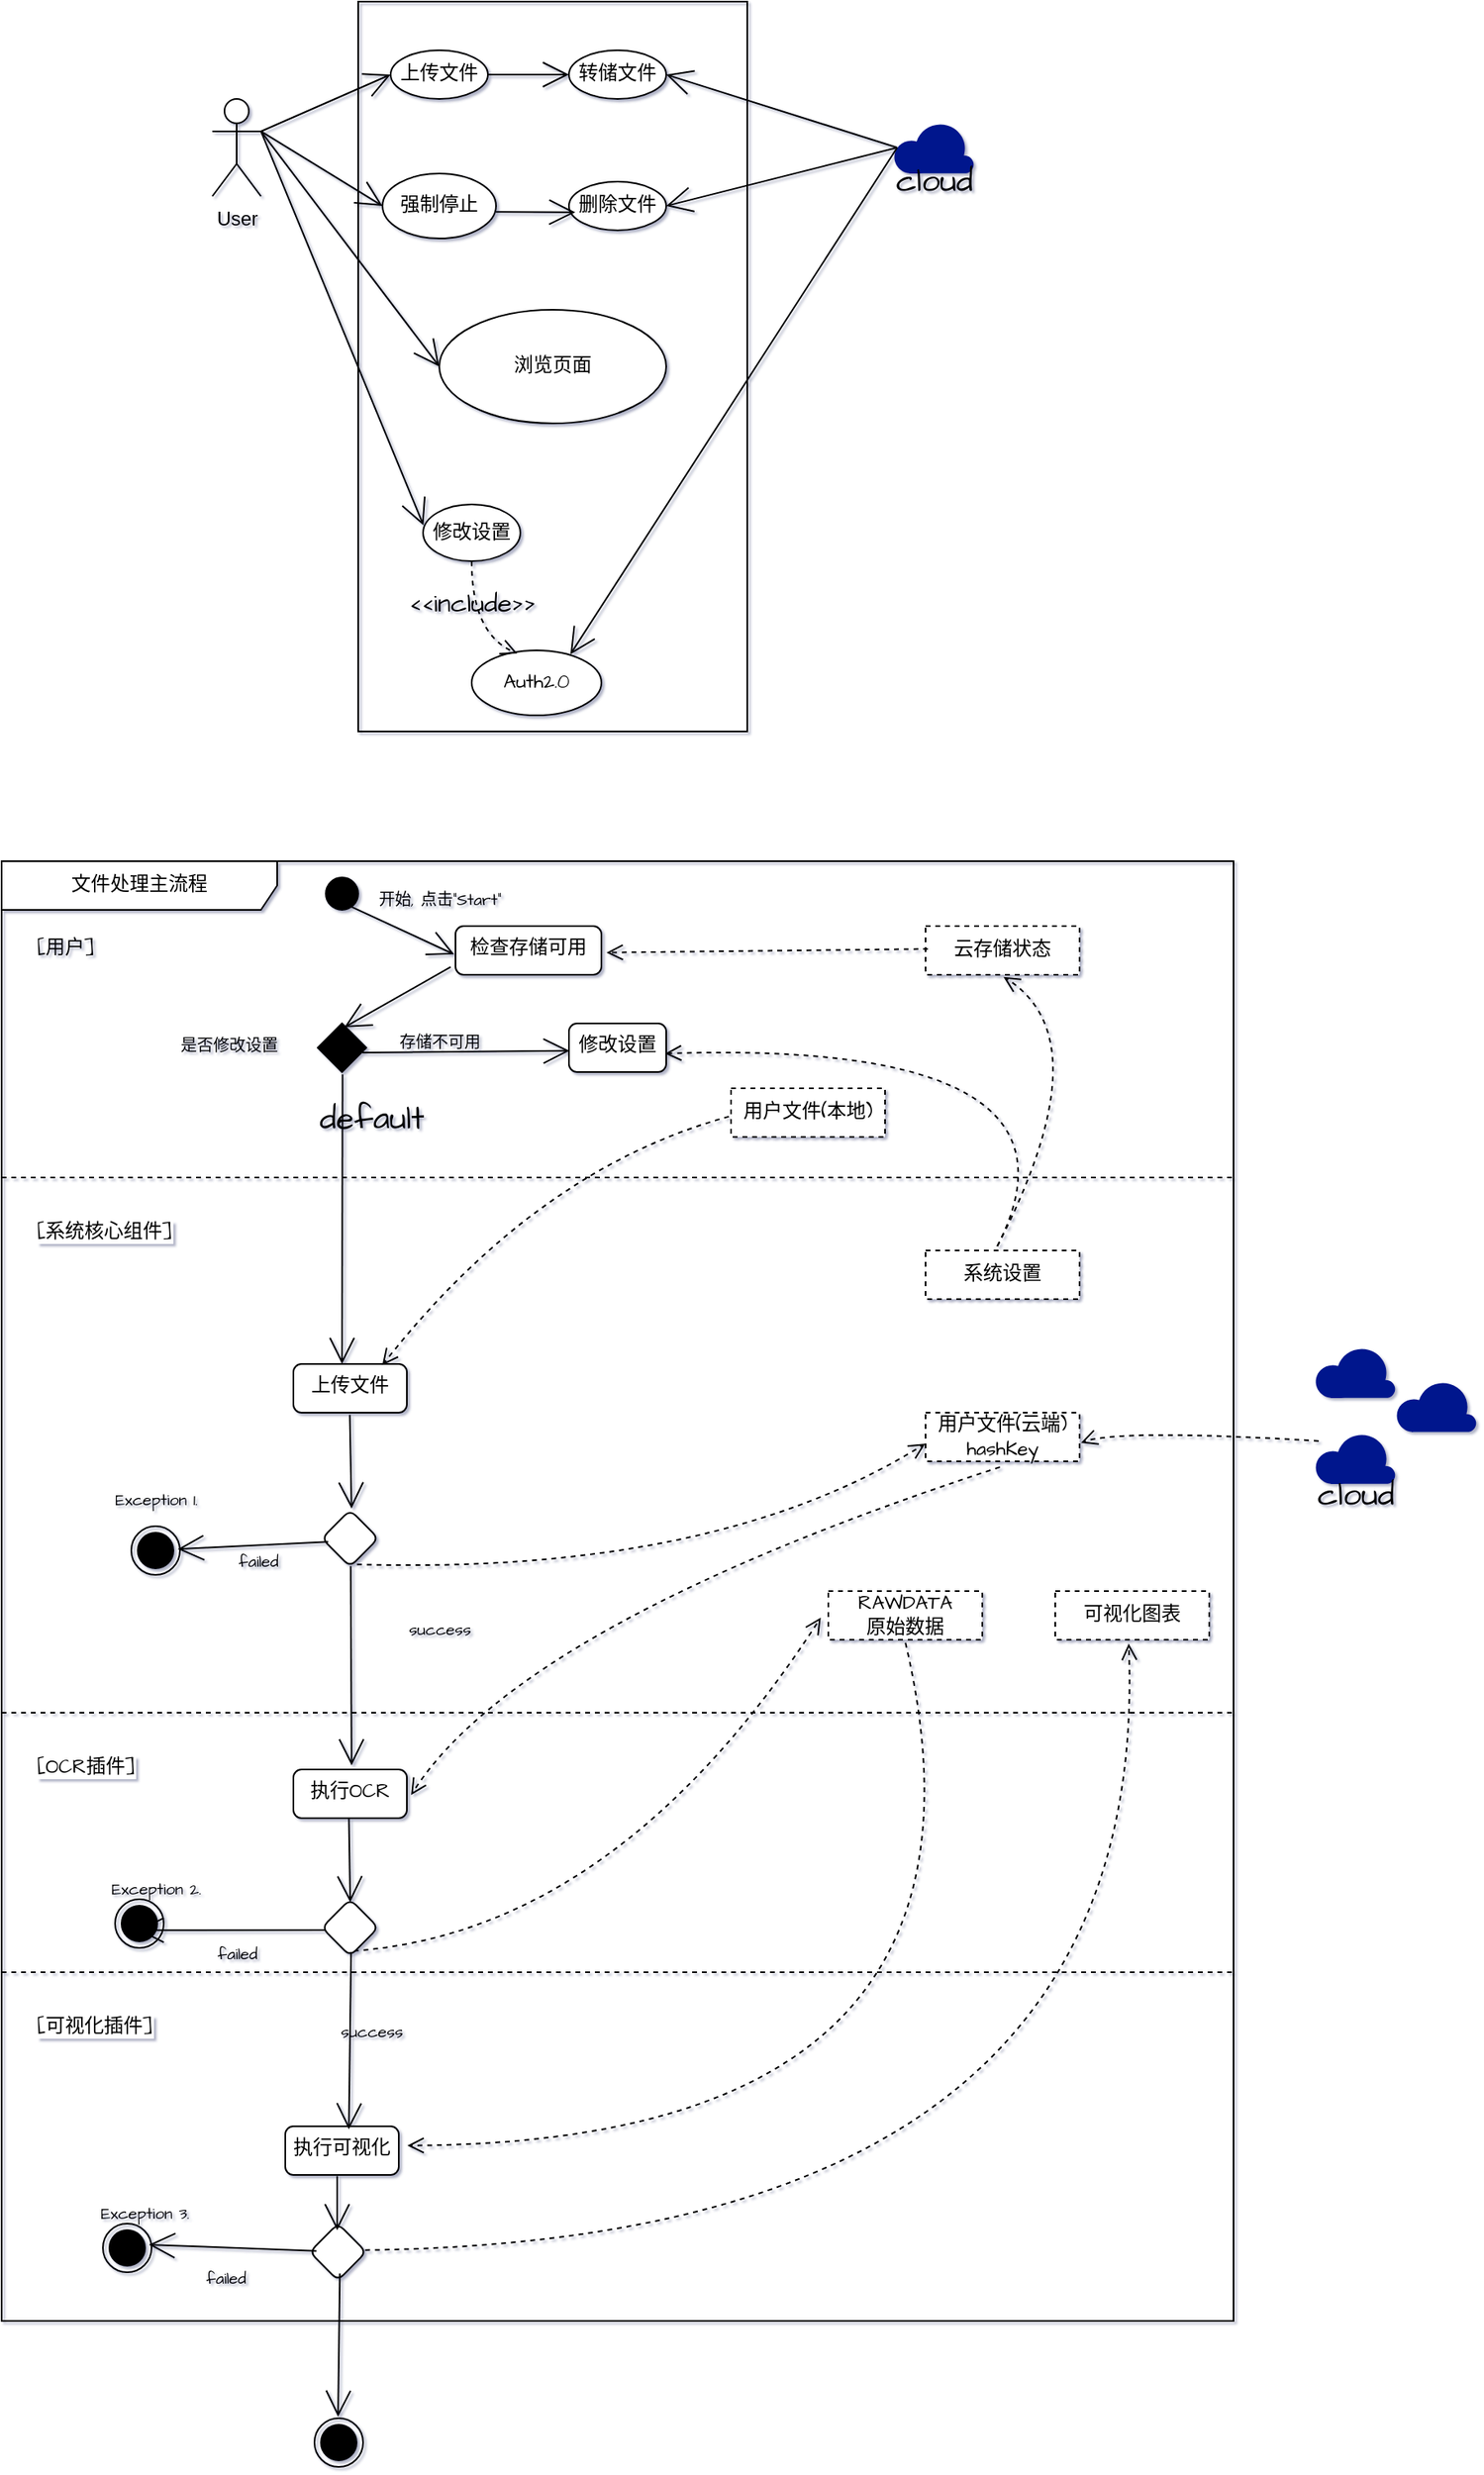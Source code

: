 <mxfile version="28.1.2">
  <diagram name="Page-1" id="FxQuw-bpCfVqhbUmqh2L">
    <mxGraphModel dx="1403" dy="802" grid="1" gridSize="10" guides="1" tooltips="1" connect="0" arrows="1" fold="1" page="1" pageScale="1" pageWidth="850" pageHeight="1100" math="0" shadow="1">
      <root>
        <mxCell id="0" />
        <mxCell id="1" parent="0" />
        <mxCell id="7s416cyvrFPRCZSfAkip-4" style="edgeStyle=none;curved=1;rounded=0;orthogonalLoop=1;jettySize=auto;html=1;exitX=1;exitY=0.333;exitDx=0;exitDy=0;exitPerimeter=0;entryX=0;entryY=0.5;entryDx=0;entryDy=0;fontFamily=Architects Daughter;fontSource=https%3A%2F%2Ffonts.googleapis.com%2Fcss%3Ffamily%3DArchitects%2BDaughter;fontSize=16;startSize=14;endArrow=open;endSize=14;sourcePerimeterSpacing=8;targetPerimeterSpacing=8;" parent="1" source="Fd2l8INmSEynRTSMK8Yl-1" target="7s416cyvrFPRCZSfAkip-3" edge="1">
          <mxGeometry relative="1" as="geometry" />
        </mxCell>
        <mxCell id="Fd2l8INmSEynRTSMK8Yl-1" value="User&lt;div&gt;&lt;br&gt;&lt;/div&gt;" style="shape=umlActor;verticalLabelPosition=bottom;verticalAlign=top;html=1;" parent="1" vertex="1">
          <mxGeometry x="190" y="100" width="30" height="60" as="geometry" />
        </mxCell>
        <mxCell id="7s416cyvrFPRCZSfAkip-1" value="" style="html=1;whiteSpace=wrap;fontFamily=Architects Daughter;fontSource=https%3A%2F%2Ffonts.googleapis.com%2Fcss%3Ffamily%3DArchitects%2BDaughter;fillColor=none;editable=1;movable=0;resizable=1;rotatable=1;deletable=1;locked=0;connectable=1;" parent="1" vertex="1">
          <mxGeometry x="280" y="40" width="240" height="450" as="geometry" />
        </mxCell>
        <mxCell id="7s416cyvrFPRCZSfAkip-16" style="edgeStyle=none;curved=1;rounded=0;orthogonalLoop=1;jettySize=auto;html=1;exitX=1;exitY=0.5;exitDx=0;exitDy=0;entryX=0;entryY=0.5;entryDx=0;entryDy=0;fontFamily=Architects Daughter;fontSource=https%3A%2F%2Ffonts.googleapis.com%2Fcss%3Ffamily%3DArchitects%2BDaughter;fontSize=16;startSize=14;endArrow=open;endSize=14;sourcePerimeterSpacing=8;targetPerimeterSpacing=8;" parent="1" source="7s416cyvrFPRCZSfAkip-3" target="7s416cyvrFPRCZSfAkip-14" edge="1">
          <mxGeometry relative="1" as="geometry" />
        </mxCell>
        <mxCell id="7s416cyvrFPRCZSfAkip-3" value="上传文件" style="ellipse;whiteSpace=wrap;html=1;fontFamily=Architects Daughter;fontSource=https%3A%2F%2Ffonts.googleapis.com%2Fcss%3Ffamily%3DArchitects%2BDaughter;" parent="1" vertex="1">
          <mxGeometry x="300" y="70" width="60" height="30" as="geometry" />
        </mxCell>
        <mxCell id="7s416cyvrFPRCZSfAkip-5" value="强制停止" style="ellipse;whiteSpace=wrap;html=1;fontFamily=Architects Daughter;fontSource=https%3A%2F%2Ffonts.googleapis.com%2Fcss%3Ffamily%3DArchitects%2BDaughter;" parent="1" vertex="1">
          <mxGeometry x="295" y="146" width="70" height="40" as="geometry" />
        </mxCell>
        <mxCell id="7s416cyvrFPRCZSfAkip-6" value="浏览页面" style="ellipse;whiteSpace=wrap;html=1;fontFamily=Architects Daughter;fontSource=https%3A%2F%2Ffonts.googleapis.com%2Fcss%3Ffamily%3DArchitects%2BDaughter;" parent="1" vertex="1">
          <mxGeometry x="330" y="230" width="140" height="70" as="geometry" />
        </mxCell>
        <mxCell id="7s416cyvrFPRCZSfAkip-7" style="edgeStyle=none;curved=1;rounded=0;orthogonalLoop=1;jettySize=auto;html=1;exitX=1;exitY=0.333;exitDx=0;exitDy=0;exitPerimeter=0;entryX=0;entryY=0.5;entryDx=0;entryDy=0;fontFamily=Architects Daughter;fontSource=https%3A%2F%2Ffonts.googleapis.com%2Fcss%3Ffamily%3DArchitects%2BDaughter;fontSize=16;startSize=14;endArrow=open;endSize=14;sourcePerimeterSpacing=8;targetPerimeterSpacing=8;" parent="1" source="Fd2l8INmSEynRTSMK8Yl-1" target="7s416cyvrFPRCZSfAkip-5" edge="1">
          <mxGeometry relative="1" as="geometry" />
        </mxCell>
        <mxCell id="7s416cyvrFPRCZSfAkip-8" style="edgeStyle=none;curved=1;rounded=0;orthogonalLoop=1;jettySize=auto;html=1;exitX=1;exitY=0.333;exitDx=0;exitDy=0;exitPerimeter=0;entryX=0;entryY=0.5;entryDx=0;entryDy=0;fontFamily=Architects Daughter;fontSource=https%3A%2F%2Ffonts.googleapis.com%2Fcss%3Ffamily%3DArchitects%2BDaughter;fontSize=16;startSize=14;endArrow=open;endSize=14;sourcePerimeterSpacing=8;targetPerimeterSpacing=8;" parent="1" source="Fd2l8INmSEynRTSMK8Yl-1" target="7s416cyvrFPRCZSfAkip-6" edge="1">
          <mxGeometry relative="1" as="geometry" />
        </mxCell>
        <mxCell id="7s416cyvrFPRCZSfAkip-9" value="修改设置" style="ellipse;whiteSpace=wrap;html=1;fontFamily=Architects Daughter;fontSource=https%3A%2F%2Ffonts.googleapis.com%2Fcss%3Ffamily%3DArchitects%2BDaughter;" parent="1" vertex="1">
          <mxGeometry x="320" y="350" width="60" height="35" as="geometry" />
        </mxCell>
        <mxCell id="7s416cyvrFPRCZSfAkip-10" style="edgeStyle=none;curved=1;rounded=0;orthogonalLoop=1;jettySize=auto;html=1;exitX=1;exitY=0.333;exitDx=0;exitDy=0;exitPerimeter=0;entryX=0.004;entryY=0.369;entryDx=0;entryDy=0;fontFamily=Architects Daughter;fontSource=https%3A%2F%2Ffonts.googleapis.com%2Fcss%3Ffamily%3DArchitects%2BDaughter;fontSize=16;startSize=14;endArrow=open;endSize=14;sourcePerimeterSpacing=8;targetPerimeterSpacing=8;entryPerimeter=0;" parent="1" source="Fd2l8INmSEynRTSMK8Yl-1" target="7s416cyvrFPRCZSfAkip-9" edge="1">
          <mxGeometry relative="1" as="geometry" />
        </mxCell>
        <mxCell id="7s416cyvrFPRCZSfAkip-18" style="edgeStyle=none;curved=1;rounded=0;orthogonalLoop=1;jettySize=auto;html=1;exitX=0.05;exitY=0.5;exitDx=0;exitDy=0;exitPerimeter=0;entryX=1;entryY=0.5;entryDx=0;entryDy=0;fontFamily=Architects Daughter;fontSource=https%3A%2F%2Ffonts.googleapis.com%2Fcss%3Ffamily%3DArchitects%2BDaughter;fontSize=16;startSize=14;endArrow=open;endSize=14;sourcePerimeterSpacing=8;targetPerimeterSpacing=8;" parent="1" source="7s416cyvrFPRCZSfAkip-11" target="7s416cyvrFPRCZSfAkip-14" edge="1">
          <mxGeometry relative="1" as="geometry" />
        </mxCell>
        <mxCell id="-vpsC0s7fX19JBAEHNSw-2" style="edgeStyle=none;curved=1;rounded=0;orthogonalLoop=1;jettySize=auto;html=1;exitX=0.05;exitY=0.5;exitDx=0;exitDy=0;exitPerimeter=0;entryX=1;entryY=0.5;entryDx=0;entryDy=0;fontFamily=Architects Daughter;fontSource=https%3A%2F%2Ffonts.googleapis.com%2Fcss%3Ffamily%3DArchitects%2BDaughter;fontSize=16;startSize=14;endArrow=open;endSize=14;sourcePerimeterSpacing=8;targetPerimeterSpacing=8;" edge="1" parent="1" source="7s416cyvrFPRCZSfAkip-11" target="7s416cyvrFPRCZSfAkip-20">
          <mxGeometry relative="1" as="geometry" />
        </mxCell>
        <mxCell id="7s416cyvrFPRCZSfAkip-11" value="" style="sketch=0;aspect=fixed;pointerEvents=1;shadow=0;dashed=0;html=1;strokeColor=none;labelPosition=center;verticalLabelPosition=bottom;verticalAlign=top;align=center;fillColor=#00188D;shape=mxgraph.azure.cloud;fontFamily=Architects Daughter;fontSource=https%3A%2F%2Ffonts.googleapis.com%2Fcss%3Ffamily%3DArchitects%2BDaughter;" parent="1" vertex="1">
          <mxGeometry x="610" y="114" width="50" height="32" as="geometry" />
        </mxCell>
        <mxCell id="7s416cyvrFPRCZSfAkip-14" value="转储文件" style="ellipse;whiteSpace=wrap;html=1;fontFamily=Architects Daughter;fontSource=https%3A%2F%2Ffonts.googleapis.com%2Fcss%3Ffamily%3DArchitects%2BDaughter;" parent="1" vertex="1">
          <mxGeometry x="410" y="70" width="60" height="30" as="geometry" />
        </mxCell>
        <mxCell id="7s416cyvrFPRCZSfAkip-19" value="cloud" style="text;html=1;align=center;verticalAlign=middle;resizable=0;points=[];autosize=1;strokeColor=none;fillColor=none;fontSize=20;fontFamily=Architects Daughter;fontSource=https%3A%2F%2Ffonts.googleapis.com%2Fcss%3Ffamily%3DArchitects%2BDaughter;" parent="1" vertex="1">
          <mxGeometry x="600" y="130" width="70" height="40" as="geometry" />
        </mxCell>
        <mxCell id="7s416cyvrFPRCZSfAkip-20" value="&lt;span style=&quot;font-weight: normal;&quot;&gt;删除文件&lt;/span&gt;" style="ellipse;whiteSpace=wrap;html=1;fontFamily=Architects Daughter;fontSource=https%3A%2F%2Ffonts.googleapis.com%2Fcss%3Ffamily%3DArchitects%2BDaughter;fontStyle=1;align=center;" parent="1" vertex="1">
          <mxGeometry x="410" y="151" width="60" height="30" as="geometry" />
        </mxCell>
        <mxCell id="-vpsC0s7fX19JBAEHNSw-3" value="" style="edgeStyle=none;orthogonalLoop=1;jettySize=auto;html=1;rounded=0;fontFamily=Architects Daughter;fontSource=https%3A%2F%2Ffonts.googleapis.com%2Fcss%3Ffamily%3DArchitects%2BDaughter;fontSize=16;startSize=14;endArrow=open;endSize=14;sourcePerimeterSpacing=8;targetPerimeterSpacing=8;curved=1;exitX=1;exitY=0.59;exitDx=0;exitDy=0;exitPerimeter=0;entryX=0.065;entryY=0.631;entryDx=0;entryDy=0;entryPerimeter=0;" edge="1" parent="1" source="7s416cyvrFPRCZSfAkip-5" target="7s416cyvrFPRCZSfAkip-20">
          <mxGeometry width="140" relative="1" as="geometry">
            <mxPoint x="380" y="200" as="sourcePoint" />
            <mxPoint x="520" y="200" as="targetPoint" />
            <Array as="points" />
          </mxGeometry>
        </mxCell>
        <mxCell id="-vpsC0s7fX19JBAEHNSw-4" value="文件处理主流程" style="shape=umlFrame;whiteSpace=wrap;html=1;pointerEvents=0;recursiveResize=0;container=1;collapsible=0;width=170;fontFamily=Architects Daughter;fontSource=https%3A%2F%2Ffonts.googleapis.com%2Fcss%3Ffamily%3DArchitects%2BDaughter;connectable=1;editable=1;movable=1;resizable=1;rotatable=1;deletable=1;locked=0;" vertex="1" parent="1">
          <mxGeometry x="60" y="570" width="760" height="900" as="geometry" />
        </mxCell>
        <mxCell id="-vpsC0s7fX19JBAEHNSw-5" value="[用户]" style="text;html=1;fontFamily=Architects Daughter;fontSource=https%3A%2F%2Ffonts.googleapis.com%2Fcss%3Ffamily%3DArchitects%2BDaughter;" vertex="1" parent="-vpsC0s7fX19JBAEHNSw-4">
          <mxGeometry width="100" height="20" relative="1" as="geometry">
            <mxPoint x="20" y="40" as="offset" />
          </mxGeometry>
        </mxCell>
        <mxCell id="-vpsC0s7fX19JBAEHNSw-6" value="[系统核心组件]" style="line;strokeWidth=1;dashed=1;labelPosition=center;verticalLabelPosition=bottom;align=left;verticalAlign=top;spacingLeft=20;spacingTop=15;html=1;whiteSpace=wrap;fontFamily=Architects Daughter;fontSource=https%3A%2F%2Ffonts.googleapis.com%2Fcss%3Ffamily%3DArchitects%2BDaughter;" vertex="1" parent="-vpsC0s7fX19JBAEHNSw-4">
          <mxGeometry y="190" width="760" height="10" as="geometry" />
        </mxCell>
        <mxCell id="-vpsC0s7fX19JBAEHNSw-7" value="[OCR插件]" style="line;strokeWidth=1;dashed=1;labelPosition=center;verticalLabelPosition=bottom;align=left;verticalAlign=top;spacingLeft=20;spacingTop=15;html=1;whiteSpace=wrap;fontFamily=Architects Daughter;fontSource=https%3A%2F%2Ffonts.googleapis.com%2Fcss%3Ffamily%3DArchitects%2BDaughter;" vertex="1" parent="-vpsC0s7fX19JBAEHNSw-4">
          <mxGeometry y="520" width="760" height="10" as="geometry" />
        </mxCell>
        <mxCell id="-vpsC0s7fX19JBAEHNSw-8" value="[可视化插件]" style="line;strokeWidth=1;dashed=1;labelPosition=center;verticalLabelPosition=bottom;align=left;verticalAlign=top;spacingLeft=20;spacingTop=15;html=1;whiteSpace=wrap;fontFamily=Architects Daughter;fontSource=https%3A%2F%2Ffonts.googleapis.com%2Fcss%3Ffamily%3DArchitects%2BDaughter;" vertex="1" parent="-vpsC0s7fX19JBAEHNSw-4">
          <mxGeometry y="680" width="760" height="10" as="geometry" />
        </mxCell>
        <mxCell id="-vpsC0s7fX19JBAEHNSw-12" value="" style="ellipse;fillColor=strokeColor;html=1;fontFamily=Architects Daughter;fontSource=https%3A%2F%2Ffonts.googleapis.com%2Fcss%3Ffamily%3DArchitects%2BDaughter;" vertex="1" parent="-vpsC0s7fX19JBAEHNSw-4">
          <mxGeometry x="200" y="10" width="20" height="20" as="geometry" />
        </mxCell>
        <mxCell id="-vpsC0s7fX19JBAEHNSw-13" value="&lt;font style=&quot;font-size: 10px;&quot;&gt;开始, 点击“Start”&lt;/font&gt;" style="text;html=1;align=center;verticalAlign=middle;resizable=0;points=[];autosize=1;strokeColor=none;fillColor=none;fontSize=20;fontFamily=Architects Daughter;fontSource=https%3A%2F%2Ffonts.googleapis.com%2Fcss%3Ffamily%3DArchitects%2BDaughter;" vertex="1" parent="-vpsC0s7fX19JBAEHNSw-4">
          <mxGeometry x="220" width="100" height="40" as="geometry" />
        </mxCell>
        <mxCell id="-vpsC0s7fX19JBAEHNSw-19" value="系统设置" style="fontStyle=0;dashed=1;html=1;whiteSpace=wrap;fontFamily=Architects Daughter;fontSource=https%3A%2F%2Ffonts.googleapis.com%2Fcss%3Ffamily%3DArchitects%2BDaughter;" vertex="1" parent="-vpsC0s7fX19JBAEHNSw-4">
          <mxGeometry x="570" y="240" width="95" height="30" as="geometry" />
        </mxCell>
        <mxCell id="-vpsC0s7fX19JBAEHNSw-21" value="用户文件(本地)" style="fontStyle=0;dashed=1;html=1;whiteSpace=wrap;fontFamily=Architects Daughter;fontSource=https%3A%2F%2Ffonts.googleapis.com%2Fcss%3Ffamily%3DArchitects%2BDaughter;" vertex="1" parent="-vpsC0s7fX19JBAEHNSw-4">
          <mxGeometry x="450" y="140" width="95" height="30" as="geometry" />
        </mxCell>
        <mxCell id="-vpsC0s7fX19JBAEHNSw-23" value="上传文件" style="html=1;align=center;verticalAlign=top;rounded=1;absoluteArcSize=1;arcSize=10;dashed=0;whiteSpace=wrap;fontFamily=Architects Daughter;fontSource=https%3A%2F%2Ffonts.googleapis.com%2Fcss%3Ffamily%3DArchitects%2BDaughter;" vertex="1" parent="-vpsC0s7fX19JBAEHNSw-4">
          <mxGeometry x="180" y="310" width="70" height="30" as="geometry" />
        </mxCell>
        <mxCell id="-vpsC0s7fX19JBAEHNSw-25" value="修改设置" style="html=1;align=center;verticalAlign=top;rounded=1;absoluteArcSize=1;arcSize=10;dashed=0;whiteSpace=wrap;fontFamily=Architects Daughter;fontSource=https%3A%2F%2Ffonts.googleapis.com%2Fcss%3Ffamily%3DArchitects%2BDaughter;" vertex="1" parent="-vpsC0s7fX19JBAEHNSw-4">
          <mxGeometry x="350" y="100" width="60" height="30" as="geometry" />
        </mxCell>
        <mxCell id="-vpsC0s7fX19JBAEHNSw-26" value="" style="rhombus;whiteSpace=wrap;html=1;fontFamily=Architects Daughter;fillColor=strokeColor;fontSource=https%3A%2F%2Ffonts.googleapis.com%2Fcss%3Ffamily%3DArchitects%2BDaughter;" vertex="1" parent="-vpsC0s7fX19JBAEHNSw-4">
          <mxGeometry x="195" y="100" width="30" height="30" as="geometry" />
        </mxCell>
        <mxCell id="-vpsC0s7fX19JBAEHNSw-31" value="" style="edgeStyle=none;orthogonalLoop=1;jettySize=auto;html=1;rounded=0;fontFamily=Architects Daughter;fontSource=https%3A%2F%2Ffonts.googleapis.com%2Fcss%3Ffamily%3DArchitects%2BDaughter;fontSize=16;startSize=14;endArrow=open;endSize=14;sourcePerimeterSpacing=8;targetPerimeterSpacing=8;curved=1;exitX=0.919;exitY=0.6;exitDx=0;exitDy=0;exitPerimeter=0;entryX=0.006;entryY=0.563;entryDx=0;entryDy=0;entryPerimeter=0;" edge="1" parent="-vpsC0s7fX19JBAEHNSw-4" source="-vpsC0s7fX19JBAEHNSw-26" target="-vpsC0s7fX19JBAEHNSw-25">
          <mxGeometry width="140" relative="1" as="geometry">
            <mxPoint x="20" y="80" as="sourcePoint" />
            <mxPoint x="160" y="80" as="targetPoint" />
            <Array as="points" />
          </mxGeometry>
        </mxCell>
        <mxCell id="-vpsC0s7fX19JBAEHNSw-33" value="" style="endArrow=open;startArrow=none;endFill=0;startFill=0;endSize=8;html=1;verticalAlign=bottom;dashed=1;labelBackgroundColor=none;rounded=0;fontFamily=Architects Daughter;fontSource=https%3A%2F%2Ffonts.googleapis.com%2Fcss%3Ffamily%3DArchitects%2BDaughter;fontSize=16;sourcePerimeterSpacing=8;targetPerimeterSpacing=8;curved=1;exitX=0.465;exitY=-0.085;exitDx=0;exitDy=0;entryX=0.987;entryY=0.619;entryDx=0;entryDy=0;entryPerimeter=0;exitPerimeter=0;" edge="1" parent="-vpsC0s7fX19JBAEHNSw-4" source="-vpsC0s7fX19JBAEHNSw-19" target="-vpsC0s7fX19JBAEHNSw-25">
          <mxGeometry width="160" relative="1" as="geometry">
            <mxPoint x="490" y="130" as="sourcePoint" />
            <mxPoint x="650" y="130" as="targetPoint" />
            <Array as="points">
              <mxPoint x="680" y="110" />
            </Array>
          </mxGeometry>
        </mxCell>
        <mxCell id="-vpsC0s7fX19JBAEHNSw-34" value="&lt;font style=&quot;font-size: 10px;&quot;&gt;存储不可用&lt;/font&gt;" style="text;html=1;align=center;verticalAlign=middle;resizable=0;points=[];autosize=1;strokeColor=none;fillColor=none;fontSize=20;fontFamily=Architects Daughter;fontSource=https%3A%2F%2Ffonts.googleapis.com%2Fcss%3Ffamily%3DArchitects%2BDaughter;" vertex="1" parent="-vpsC0s7fX19JBAEHNSw-4">
          <mxGeometry x="235" y="88" width="70" height="40" as="geometry" />
        </mxCell>
        <mxCell id="-vpsC0s7fX19JBAEHNSw-36" value="" style="edgeStyle=none;orthogonalLoop=1;jettySize=auto;html=1;rounded=0;fontFamily=Architects Daughter;fontSource=https%3A%2F%2Ffonts.googleapis.com%2Fcss%3Ffamily%3DArchitects%2BDaughter;fontSize=16;startSize=14;endArrow=open;endSize=14;sourcePerimeterSpacing=8;targetPerimeterSpacing=8;curved=1;exitX=0.511;exitY=1.044;exitDx=0;exitDy=0;exitPerimeter=0;" edge="1" parent="-vpsC0s7fX19JBAEHNSw-4" source="-vpsC0s7fX19JBAEHNSw-26">
          <mxGeometry width="140" relative="1" as="geometry">
            <mxPoint x="20" y="80" as="sourcePoint" />
            <mxPoint x="210" y="310" as="targetPoint" />
            <Array as="points" />
          </mxGeometry>
        </mxCell>
        <mxCell id="-vpsC0s7fX19JBAEHNSw-39" value="&lt;font style=&quot;font-size: 10px;&quot;&gt;是否修改设置&lt;/font&gt;" style="text;html=1;align=center;verticalAlign=middle;resizable=0;points=[];autosize=1;strokeColor=none;fillColor=none;fontSize=20;fontFamily=Architects Daughter;fontSource=https%3A%2F%2Ffonts.googleapis.com%2Fcss%3Ffamily%3DArchitects%2BDaughter;" vertex="1" parent="-vpsC0s7fX19JBAEHNSw-4">
          <mxGeometry x="100" y="90" width="80" height="40" as="geometry" />
        </mxCell>
        <mxCell id="-vpsC0s7fX19JBAEHNSw-42" value="" style="endArrow=open;startArrow=none;endFill=0;startFill=0;endSize=8;html=1;verticalAlign=bottom;dashed=1;labelBackgroundColor=none;rounded=0;fontFamily=Architects Daughter;fontSource=https%3A%2F%2Ffonts.googleapis.com%2Fcss%3Ffamily%3DArchitects%2BDaughter;fontSize=16;sourcePerimeterSpacing=8;targetPerimeterSpacing=8;curved=1;exitX=-0.014;exitY=0.581;exitDx=0;exitDy=0;entryX=0.783;entryY=0.026;entryDx=0;entryDy=0;entryPerimeter=0;exitPerimeter=0;" edge="1" parent="-vpsC0s7fX19JBAEHNSw-4" source="-vpsC0s7fX19JBAEHNSw-21" target="-vpsC0s7fX19JBAEHNSw-23">
          <mxGeometry width="160" relative="1" as="geometry">
            <mxPoint x="490" y="130" as="sourcePoint" />
            <mxPoint x="650" y="130" as="targetPoint" />
            <Array as="points">
              <mxPoint x="330" y="190" />
            </Array>
          </mxGeometry>
        </mxCell>
        <mxCell id="-vpsC0s7fX19JBAEHNSw-47" value="检查存储可用" style="html=1;align=center;verticalAlign=top;rounded=1;absoluteArcSize=1;arcSize=10;dashed=0;whiteSpace=wrap;fontFamily=Architects Daughter;fontSource=https%3A%2F%2Ffonts.googleapis.com%2Fcss%3Ffamily%3DArchitects%2BDaughter;" vertex="1" parent="-vpsC0s7fX19JBAEHNSw-4">
          <mxGeometry x="280" y="40" width="90" height="30" as="geometry" />
        </mxCell>
        <mxCell id="-vpsC0s7fX19JBAEHNSw-51" value="" style="edgeStyle=none;orthogonalLoop=1;jettySize=auto;html=1;rounded=0;fontFamily=Architects Daughter;fontSource=https%3A%2F%2Ffonts.googleapis.com%2Fcss%3Ffamily%3DArchitects%2BDaughter;fontSize=16;startSize=14;endArrow=open;endSize=14;sourcePerimeterSpacing=8;targetPerimeterSpacing=8;curved=1;exitX=0.544;exitY=0.789;exitDx=0;exitDy=0;exitPerimeter=0;entryX=-0.009;entryY=0.581;entryDx=0;entryDy=0;entryPerimeter=0;" edge="1" parent="-vpsC0s7fX19JBAEHNSw-4" source="-vpsC0s7fX19JBAEHNSw-12" target="-vpsC0s7fX19JBAEHNSw-47">
          <mxGeometry width="140" relative="1" as="geometry">
            <mxPoint x="20" y="80" as="sourcePoint" />
            <mxPoint x="160" y="80" as="targetPoint" />
            <Array as="points" />
          </mxGeometry>
        </mxCell>
        <mxCell id="-vpsC0s7fX19JBAEHNSw-52" value="" style="edgeStyle=none;orthogonalLoop=1;jettySize=auto;html=1;rounded=0;fontFamily=Architects Daughter;fontSource=https%3A%2F%2Ffonts.googleapis.com%2Fcss%3Ffamily%3DArchitects%2BDaughter;fontSize=16;startSize=14;endArrow=open;endSize=14;sourcePerimeterSpacing=8;targetPerimeterSpacing=8;curved=1;exitX=-0.033;exitY=0.841;exitDx=0;exitDy=0;exitPerimeter=0;entryX=0.548;entryY=0.081;entryDx=0;entryDy=0;entryPerimeter=0;" edge="1" parent="-vpsC0s7fX19JBAEHNSw-4" source="-vpsC0s7fX19JBAEHNSw-47" target="-vpsC0s7fX19JBAEHNSw-26">
          <mxGeometry width="140" relative="1" as="geometry">
            <mxPoint x="20" y="80" as="sourcePoint" />
            <mxPoint x="160" y="80" as="targetPoint" />
            <Array as="points" />
          </mxGeometry>
        </mxCell>
        <mxCell id="-vpsC0s7fX19JBAEHNSw-53" value="云存储状态" style="fontStyle=0;dashed=1;html=1;whiteSpace=wrap;fontFamily=Architects Daughter;fontSource=https%3A%2F%2Ffonts.googleapis.com%2Fcss%3Ffamily%3DArchitects%2BDaughter;" vertex="1" parent="-vpsC0s7fX19JBAEHNSw-4">
          <mxGeometry x="570" y="40" width="95" height="30" as="geometry" />
        </mxCell>
        <mxCell id="-vpsC0s7fX19JBAEHNSw-54" value="" style="endArrow=open;startArrow=none;endFill=0;startFill=0;endSize=8;html=1;verticalAlign=bottom;dashed=1;labelBackgroundColor=none;rounded=0;fontFamily=Architects Daughter;fontSource=https%3A%2F%2Ffonts.googleapis.com%2Fcss%3Ffamily%3DArchitects%2BDaughter;fontSize=16;sourcePerimeterSpacing=8;targetPerimeterSpacing=8;curved=1;exitX=0.465;exitY=-0.085;exitDx=0;exitDy=0;entryX=0.506;entryY=1.044;entryDx=0;entryDy=0;entryPerimeter=0;exitPerimeter=0;" edge="1" parent="-vpsC0s7fX19JBAEHNSw-4" source="-vpsC0s7fX19JBAEHNSw-19" target="-vpsC0s7fX19JBAEHNSw-53">
          <mxGeometry width="160" relative="1" as="geometry">
            <mxPoint x="490" y="130" as="sourcePoint" />
            <mxPoint x="650" y="130" as="targetPoint" />
            <Array as="points">
              <mxPoint x="680" y="110" />
            </Array>
          </mxGeometry>
        </mxCell>
        <mxCell id="-vpsC0s7fX19JBAEHNSw-55" value="" style="endArrow=open;startArrow=none;endFill=0;startFill=0;endSize=8;html=1;verticalAlign=bottom;dashed=1;labelBackgroundColor=none;rounded=0;fontFamily=Architects Daughter;fontSource=https%3A%2F%2Ffonts.googleapis.com%2Fcss%3Ffamily%3DArchitects%2BDaughter;fontSize=16;sourcePerimeterSpacing=8;targetPerimeterSpacing=8;curved=1;exitX=0.015;exitY=0.47;exitDx=0;exitDy=0;entryX=1.035;entryY=0.544;entryDx=0;entryDy=0;entryPerimeter=0;exitPerimeter=0;" edge="1" parent="-vpsC0s7fX19JBAEHNSw-4" source="-vpsC0s7fX19JBAEHNSw-53" target="-vpsC0s7fX19JBAEHNSw-47">
          <mxGeometry width="160" relative="1" as="geometry">
            <mxPoint x="490" y="130" as="sourcePoint" />
            <mxPoint x="650" y="130" as="targetPoint" />
            <Array as="points" />
          </mxGeometry>
        </mxCell>
        <mxCell id="-vpsC0s7fX19JBAEHNSw-62" value="用户文件(云端) hashKey" style="fontStyle=0;dashed=1;html=1;whiteSpace=wrap;fontFamily=Architects Daughter;fontSource=https%3A%2F%2Ffonts.googleapis.com%2Fcss%3Ffamily%3DArchitects%2BDaughter;" vertex="1" parent="-vpsC0s7fX19JBAEHNSw-4">
          <mxGeometry x="570" y="340" width="95" height="30" as="geometry" />
        </mxCell>
        <mxCell id="-vpsC0s7fX19JBAEHNSw-64" value="" style="endArrow=open;startArrow=none;endFill=0;startFill=0;endSize=8;html=1;verticalAlign=bottom;dashed=1;labelBackgroundColor=none;rounded=0;fontFamily=Architects Daughter;fontSource=https%3A%2F%2Ffonts.googleapis.com%2Fcss%3Ffamily%3DArchitects%2BDaughter;fontSize=16;sourcePerimeterSpacing=8;targetPerimeterSpacing=8;curved=1;exitX=0.621;exitY=0.959;exitDx=0;exitDy=0;entryX=-0.002;entryY=0.637;entryDx=0;entryDy=0;entryPerimeter=0;exitPerimeter=0;" edge="1" parent="-vpsC0s7fX19JBAEHNSw-4" source="-vpsC0s7fX19JBAEHNSw-65" target="-vpsC0s7fX19JBAEHNSw-62">
          <mxGeometry width="160" relative="1" as="geometry">
            <mxPoint x="490" y="130" as="sourcePoint" />
            <mxPoint x="650" y="130" as="targetPoint" />
            <Array as="points">
              <mxPoint x="440" y="440" />
            </Array>
          </mxGeometry>
        </mxCell>
        <mxCell id="-vpsC0s7fX19JBAEHNSw-65" value="" style="rhombus;whiteSpace=wrap;html=1;fontFamily=Architects Daughter;verticalAlign=top;rounded=1;absoluteArcSize=1;arcSize=10;dashed=0;fontSource=https%3A%2F%2Ffonts.googleapis.com%2Fcss%3Ffamily%3DArchitects%2BDaughter;" vertex="1" parent="-vpsC0s7fX19JBAEHNSw-4">
          <mxGeometry x="197.5" y="400" width="35" height="35" as="geometry" />
        </mxCell>
        <mxCell id="-vpsC0s7fX19JBAEHNSw-67" value="" style="edgeStyle=none;orthogonalLoop=1;jettySize=auto;html=1;rounded=0;fontFamily=Architects Daughter;fontSource=https%3A%2F%2Ffonts.googleapis.com%2Fcss%3Ffamily%3DArchitects%2BDaughter;fontSize=16;startSize=14;endArrow=open;endSize=14;sourcePerimeterSpacing=8;targetPerimeterSpacing=8;curved=1;exitX=0.497;exitY=1.044;exitDx=0;exitDy=0;exitPerimeter=0;entryX=0.525;entryY=-0.025;entryDx=0;entryDy=0;entryPerimeter=0;" edge="1" parent="-vpsC0s7fX19JBAEHNSw-4" source="-vpsC0s7fX19JBAEHNSw-23" target="-vpsC0s7fX19JBAEHNSw-65">
          <mxGeometry width="140" relative="1" as="geometry">
            <mxPoint x="20" y="80" as="sourcePoint" />
            <mxPoint x="210.36" y="237.99" as="targetPoint" />
            <Array as="points" />
          </mxGeometry>
        </mxCell>
        <mxCell id="-vpsC0s7fX19JBAEHNSw-71" value="" style="ellipse;html=1;shape=endState;fillColor=strokeColor;fontFamily=Architects Daughter;fontSource=https%3A%2F%2Ffonts.googleapis.com%2Fcss%3Ffamily%3DArchitects%2BDaughter;" vertex="1" parent="-vpsC0s7fX19JBAEHNSw-4">
          <mxGeometry x="80" y="410" width="30" height="30" as="geometry" />
        </mxCell>
        <mxCell id="-vpsC0s7fX19JBAEHNSw-73" value="" style="edgeStyle=none;orthogonalLoop=1;jettySize=auto;html=1;rounded=0;fontFamily=Architects Daughter;fontSource=https%3A%2F%2Ffonts.googleapis.com%2Fcss%3Ffamily%3DArchitects%2BDaughter;fontSize=16;startSize=14;endArrow=open;endSize=14;sourcePerimeterSpacing=8;targetPerimeterSpacing=8;curved=1;exitX=0.113;exitY=0.562;exitDx=0;exitDy=0;exitPerimeter=0;entryX=0.956;entryY=0.47;entryDx=0;entryDy=0;entryPerimeter=0;" edge="1" parent="-vpsC0s7fX19JBAEHNSw-4" source="-vpsC0s7fX19JBAEHNSw-65" target="-vpsC0s7fX19JBAEHNSw-71">
          <mxGeometry width="140" relative="1" as="geometry">
            <mxPoint x="20" y="80" as="sourcePoint" />
            <mxPoint x="110" y="418" as="targetPoint" />
            <Array as="points" />
          </mxGeometry>
        </mxCell>
        <mxCell id="-vpsC0s7fX19JBAEHNSw-75" value="&lt;font style=&quot;font-size: 10px;&quot;&gt;success&lt;/font&gt;" style="text;html=1;align=center;verticalAlign=middle;resizable=0;points=[];autosize=1;strokeColor=none;fillColor=none;fontSize=20;fontFamily=Architects Daughter;fontSource=https%3A%2F%2Ffonts.googleapis.com%2Fcss%3Ffamily%3DArchitects%2BDaughter;" vertex="1" parent="-vpsC0s7fX19JBAEHNSw-4">
          <mxGeometry x="240" y="450" width="60" height="40" as="geometry" />
        </mxCell>
        <mxCell id="-vpsC0s7fX19JBAEHNSw-76" value="&lt;font style=&quot;font-size: 10px;&quot;&gt;Exception 1.&lt;/font&gt;" style="text;html=1;align=center;verticalAlign=middle;resizable=0;points=[];autosize=1;strokeColor=none;fillColor=none;fontSize=20;fontFamily=Architects Daughter;fontSource=https%3A%2F%2Ffonts.googleapis.com%2Fcss%3Ffamily%3DArchitects%2BDaughter;" vertex="1" parent="-vpsC0s7fX19JBAEHNSw-4">
          <mxGeometry x="60" y="370" width="70" height="40" as="geometry" />
        </mxCell>
        <mxCell id="-vpsC0s7fX19JBAEHNSw-78" value="执行OCR" style="html=1;align=center;verticalAlign=top;rounded=1;absoluteArcSize=1;arcSize=10;dashed=0;whiteSpace=wrap;fontFamily=Architects Daughter;fontSource=https%3A%2F%2Ffonts.googleapis.com%2Fcss%3Ffamily%3DArchitects%2BDaughter;" vertex="1" parent="-vpsC0s7fX19JBAEHNSw-4">
          <mxGeometry x="180" y="560" width="70" height="30" as="geometry" />
        </mxCell>
        <mxCell id="-vpsC0s7fX19JBAEHNSw-79" value="" style="endArrow=open;startArrow=none;endFill=0;startFill=0;endSize=8;html=1;verticalAlign=bottom;dashed=1;labelBackgroundColor=none;rounded=0;fontFamily=Architects Daughter;fontSource=https%3A%2F%2Ffonts.googleapis.com%2Fcss%3Ffamily%3DArchitects%2BDaughter;fontSize=16;sourcePerimeterSpacing=8;targetPerimeterSpacing=8;curved=1;exitX=0.483;exitY=1.119;exitDx=0;exitDy=0;entryX=1.037;entryY=0.526;entryDx=0;entryDy=0;entryPerimeter=0;exitPerimeter=0;" edge="1" parent="-vpsC0s7fX19JBAEHNSw-4" source="-vpsC0s7fX19JBAEHNSw-62" target="-vpsC0s7fX19JBAEHNSw-78">
          <mxGeometry width="160" relative="1" as="geometry">
            <mxPoint x="490" y="130" as="sourcePoint" />
            <mxPoint x="650" y="130" as="targetPoint" />
            <Array as="points">
              <mxPoint x="320" y="470" />
            </Array>
          </mxGeometry>
        </mxCell>
        <mxCell id="-vpsC0s7fX19JBAEHNSw-80" value="" style="edgeStyle=none;orthogonalLoop=1;jettySize=auto;html=1;rounded=0;fontFamily=Architects Daughter;fontSource=https%3A%2F%2Ffonts.googleapis.com%2Fcss%3Ffamily%3DArchitects%2BDaughter;fontSize=16;startSize=14;endArrow=open;endSize=14;sourcePerimeterSpacing=8;targetPerimeterSpacing=8;curved=1;exitX=0.51;exitY=0.99;exitDx=0;exitDy=0;exitPerimeter=0;entryX=0.513;entryY=-0.085;entryDx=0;entryDy=0;entryPerimeter=0;" edge="1" parent="-vpsC0s7fX19JBAEHNSw-4" source="-vpsC0s7fX19JBAEHNSw-65" target="-vpsC0s7fX19JBAEHNSw-78">
          <mxGeometry width="140" relative="1" as="geometry">
            <mxPoint x="20" y="80" as="sourcePoint" />
            <mxPoint x="210.36" y="237.99" as="targetPoint" />
            <Array as="points" />
          </mxGeometry>
        </mxCell>
        <mxCell id="-vpsC0s7fX19JBAEHNSw-81" value="RAWDATA&lt;br&gt;原始数据" style="fontStyle=0;dashed=1;html=1;whiteSpace=wrap;fontFamily=Architects Daughter;fontSource=https%3A%2F%2Ffonts.googleapis.com%2Fcss%3Ffamily%3DArchitects%2BDaughter;" vertex="1" parent="-vpsC0s7fX19JBAEHNSw-4">
          <mxGeometry x="510" y="450" width="95" height="30" as="geometry" />
        </mxCell>
        <mxCell id="-vpsC0s7fX19JBAEHNSw-83" value="" style="endArrow=open;startArrow=none;endFill=0;startFill=0;endSize=8;html=1;verticalAlign=bottom;dashed=1;labelBackgroundColor=none;rounded=0;fontFamily=Architects Daughter;fontSource=https%3A%2F%2Ffonts.googleapis.com%2Fcss%3Ffamily%3DArchitects%2BDaughter;fontSize=16;sourcePerimeterSpacing=8;targetPerimeterSpacing=8;curved=1;exitX=0.565;exitY=0.911;exitDx=0;exitDy=0;entryX=-0.049;entryY=0.544;entryDx=0;entryDy=0;entryPerimeter=0;exitPerimeter=0;" edge="1" parent="-vpsC0s7fX19JBAEHNSw-4" source="-vpsC0s7fX19JBAEHNSw-89" target="-vpsC0s7fX19JBAEHNSw-81">
          <mxGeometry width="160" relative="1" as="geometry">
            <mxPoint x="490" y="130" as="sourcePoint" />
            <mxPoint x="650" y="130" as="targetPoint" />
            <Array as="points">
              <mxPoint x="380" y="660" />
            </Array>
          </mxGeometry>
        </mxCell>
        <mxCell id="-vpsC0s7fX19JBAEHNSw-85" value="执行可视化" style="html=1;align=center;verticalAlign=top;rounded=1;absoluteArcSize=1;arcSize=10;dashed=0;whiteSpace=wrap;fontFamily=Architects Daughter;fontSource=https%3A%2F%2Ffonts.googleapis.com%2Fcss%3Ffamily%3DArchitects%2BDaughter;" vertex="1" parent="-vpsC0s7fX19JBAEHNSw-4">
          <mxGeometry x="175" y="780" width="70" height="30" as="geometry" />
        </mxCell>
        <mxCell id="-vpsC0s7fX19JBAEHNSw-86" value="" style="edgeStyle=none;orthogonalLoop=1;jettySize=auto;html=1;rounded=0;fontFamily=Architects Daughter;fontSource=https%3A%2F%2Ffonts.googleapis.com%2Fcss%3Ffamily%3DArchitects%2BDaughter;fontSize=16;startSize=14;endArrow=open;endSize=14;sourcePerimeterSpacing=8;targetPerimeterSpacing=8;curved=1;exitX=0.489;exitY=0.989;exitDx=0;exitDy=0;exitPerimeter=0;entryX=0.502;entryY=0.054;entryDx=0;entryDy=0;entryPerimeter=0;" edge="1" parent="-vpsC0s7fX19JBAEHNSw-4" source="-vpsC0s7fX19JBAEHNSw-78" target="-vpsC0s7fX19JBAEHNSw-89">
          <mxGeometry width="140" relative="1" as="geometry">
            <mxPoint x="20" y="80" as="sourcePoint" />
            <mxPoint x="210.36" y="237.99" as="targetPoint" />
            <Array as="points" />
          </mxGeometry>
        </mxCell>
        <mxCell id="-vpsC0s7fX19JBAEHNSw-87" value="" style="endArrow=open;startArrow=none;endFill=0;startFill=0;endSize=8;html=1;verticalAlign=bottom;dashed=1;labelBackgroundColor=none;rounded=0;fontFamily=Architects Daughter;fontSource=https%3A%2F%2Ffonts.googleapis.com%2Fcss%3Ffamily%3DArchitects%2BDaughter;fontSize=16;sourcePerimeterSpacing=8;targetPerimeterSpacing=8;curved=1;exitX=0.501;exitY=1.063;exitDx=0;exitDy=0;entryX=1.076;entryY=0.396;entryDx=0;entryDy=0;entryPerimeter=0;exitPerimeter=0;" edge="1" parent="-vpsC0s7fX19JBAEHNSw-4" source="-vpsC0s7fX19JBAEHNSw-81" target="-vpsC0s7fX19JBAEHNSw-85">
          <mxGeometry width="160" relative="1" as="geometry">
            <mxPoint x="490" y="130" as="sourcePoint" />
            <mxPoint x="650" y="130" as="targetPoint" />
            <Array as="points">
              <mxPoint x="630" y="790" />
            </Array>
          </mxGeometry>
        </mxCell>
        <mxCell id="-vpsC0s7fX19JBAEHNSw-89" value="" style="rhombus;whiteSpace=wrap;html=1;fontFamily=Architects Daughter;verticalAlign=top;rounded=1;absoluteArcSize=1;arcSize=10;dashed=0;fontSource=https%3A%2F%2Ffonts.googleapis.com%2Fcss%3Ffamily%3DArchitects%2BDaughter;" vertex="1" parent="-vpsC0s7fX19JBAEHNSw-4">
          <mxGeometry x="197.5" y="640" width="35" height="35" as="geometry" />
        </mxCell>
        <mxCell id="-vpsC0s7fX19JBAEHNSw-90" value="" style="edgeStyle=none;orthogonalLoop=1;jettySize=auto;html=1;rounded=0;fontFamily=Architects Daughter;fontSource=https%3A%2F%2Ffonts.googleapis.com%2Fcss%3Ffamily%3DArchitects%2BDaughter;fontSize=16;startSize=14;endArrow=open;endSize=14;sourcePerimeterSpacing=8;targetPerimeterSpacing=8;curved=1;exitX=0.517;exitY=0.927;exitDx=0;exitDy=0;exitPerimeter=0;entryX=0.56;entryY=0.063;entryDx=0;entryDy=0;entryPerimeter=0;" edge="1" parent="-vpsC0s7fX19JBAEHNSw-4" source="-vpsC0s7fX19JBAEHNSw-89" target="-vpsC0s7fX19JBAEHNSw-85">
          <mxGeometry width="140" relative="1" as="geometry">
            <mxPoint x="20" y="80" as="sourcePoint" />
            <mxPoint x="210.36" y="237.99" as="targetPoint" />
            <Array as="points" />
          </mxGeometry>
        </mxCell>
        <mxCell id="-vpsC0s7fX19JBAEHNSw-91" value="" style="edgeStyle=none;orthogonalLoop=1;jettySize=auto;html=1;rounded=0;fontFamily=Architects Daughter;fontSource=https%3A%2F%2Ffonts.googleapis.com%2Fcss%3Ffamily%3DArchitects%2BDaughter;fontSize=16;startSize=14;endArrow=open;endSize=14;sourcePerimeterSpacing=8;targetPerimeterSpacing=8;curved=1;entryX=0.465;entryY=0.637;entryDx=0;entryDy=0;entryPerimeter=0;" edge="1" parent="-vpsC0s7fX19JBAEHNSw-4" target="-vpsC0s7fX19JBAEHNSw-92">
          <mxGeometry width="140" relative="1" as="geometry">
            <mxPoint x="200" y="659" as="sourcePoint" />
            <mxPoint x="210.36" y="237.99" as="targetPoint" />
            <Array as="points" />
          </mxGeometry>
        </mxCell>
        <mxCell id="-vpsC0s7fX19JBAEHNSw-92" value="" style="ellipse;html=1;shape=endState;fillColor=strokeColor;fontFamily=Architects Daughter;fontSource=https%3A%2F%2Ffonts.googleapis.com%2Fcss%3Ffamily%3DArchitects%2BDaughter;" vertex="1" parent="-vpsC0s7fX19JBAEHNSw-4">
          <mxGeometry x="70" y="640" width="30" height="30" as="geometry" />
        </mxCell>
        <mxCell id="-vpsC0s7fX19JBAEHNSw-93" value="&lt;font style=&quot;font-size: 10px;&quot;&gt;failed&lt;/font&gt;" style="text;html=1;align=center;verticalAlign=middle;resizable=0;points=[];autosize=1;strokeColor=none;fillColor=none;fontSize=20;fontFamily=Architects Daughter;fontSource=https%3A%2F%2Ffonts.googleapis.com%2Fcss%3Ffamily%3DArchitects%2BDaughter;" vertex="1" parent="-vpsC0s7fX19JBAEHNSw-4">
          <mxGeometry x="120" y="650" width="50" height="40" as="geometry" />
        </mxCell>
        <mxCell id="-vpsC0s7fX19JBAEHNSw-94" value="&lt;font style=&quot;font-size: 10px;&quot;&gt;Exception 2.&lt;/font&gt;" style="text;html=1;align=center;verticalAlign=middle;resizable=0;points=[];autosize=1;strokeColor=none;fillColor=none;fontSize=20;fontFamily=Architects Daughter;fontSource=https%3A%2F%2Ffonts.googleapis.com%2Fcss%3Ffamily%3DArchitects%2BDaughter;" vertex="1" parent="-vpsC0s7fX19JBAEHNSw-4">
          <mxGeometry x="55" y="610" width="80" height="40" as="geometry" />
        </mxCell>
        <mxCell id="-vpsC0s7fX19JBAEHNSw-96" value="可视化图表" style="fontStyle=0;dashed=1;html=1;whiteSpace=wrap;fontFamily=Architects Daughter;fontSource=https%3A%2F%2Ffonts.googleapis.com%2Fcss%3Ffamily%3DArchitects%2BDaughter;" vertex="1" parent="-vpsC0s7fX19JBAEHNSw-4">
          <mxGeometry x="650" y="450" width="95" height="30" as="geometry" />
        </mxCell>
        <mxCell id="-vpsC0s7fX19JBAEHNSw-98" value="" style="rhombus;whiteSpace=wrap;html=1;fontFamily=Architects Daughter;verticalAlign=top;rounded=1;absoluteArcSize=1;arcSize=10;dashed=0;fontSource=https%3A%2F%2Ffonts.googleapis.com%2Fcss%3Ffamily%3DArchitects%2BDaughter;" vertex="1" parent="-vpsC0s7fX19JBAEHNSw-4">
          <mxGeometry x="190" y="840" width="35" height="35" as="geometry" />
        </mxCell>
        <mxCell id="-vpsC0s7fX19JBAEHNSw-99" value="" style="ellipse;html=1;shape=endState;fillColor=strokeColor;fontFamily=Architects Daughter;fontSource=https%3A%2F%2Ffonts.googleapis.com%2Fcss%3Ffamily%3DArchitects%2BDaughter;" vertex="1" parent="-vpsC0s7fX19JBAEHNSw-4">
          <mxGeometry x="62.5" y="840" width="30" height="30" as="geometry" />
        </mxCell>
        <mxCell id="-vpsC0s7fX19JBAEHNSw-100" value="&lt;font style=&quot;font-size: 10px;&quot;&gt;failed&lt;/font&gt;" style="text;html=1;align=center;verticalAlign=middle;resizable=0;points=[];autosize=1;strokeColor=none;fillColor=none;fontSize=20;fontFamily=Architects Daughter;fontSource=https%3A%2F%2Ffonts.googleapis.com%2Fcss%3Ffamily%3DArchitects%2BDaughter;" vertex="1" parent="-vpsC0s7fX19JBAEHNSw-4">
          <mxGeometry x="112.5" y="850" width="50" height="40" as="geometry" />
        </mxCell>
        <mxCell id="-vpsC0s7fX19JBAEHNSw-101" value="&lt;font style=&quot;font-size: 10px;&quot;&gt;Exception 3.&lt;/font&gt;" style="text;html=1;align=center;verticalAlign=middle;resizable=0;points=[];autosize=1;strokeColor=none;fillColor=none;fontSize=20;fontFamily=Architects Daughter;fontSource=https%3A%2F%2Ffonts.googleapis.com%2Fcss%3Ffamily%3DArchitects%2BDaughter;" vertex="1" parent="-vpsC0s7fX19JBAEHNSw-4">
          <mxGeometry x="47.5" y="810" width="80" height="40" as="geometry" />
        </mxCell>
        <mxCell id="-vpsC0s7fX19JBAEHNSw-102" value="" style="edgeStyle=none;orthogonalLoop=1;jettySize=auto;html=1;rounded=0;fontFamily=Architects Daughter;fontSource=https%3A%2F%2Ffonts.googleapis.com%2Fcss%3Ffamily%3DArchitects%2BDaughter;fontSize=16;startSize=14;endArrow=open;endSize=14;sourcePerimeterSpacing=8;targetPerimeterSpacing=8;curved=1;exitX=0.457;exitY=1.026;exitDx=0;exitDy=0;exitPerimeter=0;entryX=0.486;entryY=0.117;entryDx=0;entryDy=0;entryPerimeter=0;" edge="1" parent="-vpsC0s7fX19JBAEHNSw-4" source="-vpsC0s7fX19JBAEHNSw-85" target="-vpsC0s7fX19JBAEHNSw-98">
          <mxGeometry width="140" relative="1" as="geometry">
            <mxPoint x="20" y="80" as="sourcePoint" />
            <mxPoint x="210.36" y="237.99" as="targetPoint" />
            <Array as="points" />
          </mxGeometry>
        </mxCell>
        <mxCell id="-vpsC0s7fX19JBAEHNSw-103" value="" style="edgeStyle=none;orthogonalLoop=1;jettySize=auto;html=1;rounded=0;fontFamily=Architects Daughter;fontSource=https%3A%2F%2Ffonts.googleapis.com%2Fcss%3Ffamily%3DArchitects%2BDaughter;fontSize=16;startSize=14;endArrow=open;endSize=14;sourcePerimeterSpacing=8;targetPerimeterSpacing=8;curved=1;exitX=0.121;exitY=0.483;exitDx=0;exitDy=0;exitPerimeter=0;entryX=0.946;entryY=0.433;entryDx=0;entryDy=0;entryPerimeter=0;" edge="1" parent="-vpsC0s7fX19JBAEHNSw-4" source="-vpsC0s7fX19JBAEHNSw-98" target="-vpsC0s7fX19JBAEHNSw-99">
          <mxGeometry width="140" relative="1" as="geometry">
            <mxPoint x="20" y="80" as="sourcePoint" />
            <mxPoint x="210.36" y="237.99" as="targetPoint" />
            <Array as="points" />
          </mxGeometry>
        </mxCell>
        <mxCell id="-vpsC0s7fX19JBAEHNSw-105" value="" style="endArrow=open;startArrow=none;endFill=0;startFill=0;endSize=8;html=1;verticalAlign=bottom;dashed=1;labelBackgroundColor=none;rounded=0;fontFamily=Architects Daughter;fontSource=https%3A%2F%2Ffonts.googleapis.com%2Fcss%3Ffamily%3DArchitects%2BDaughter;fontSize=16;sourcePerimeterSpacing=8;targetPerimeterSpacing=8;curved=1;exitX=0.978;exitY=0.467;exitDx=0;exitDy=0;entryX=0.477;entryY=1.081;entryDx=0;entryDy=0;entryPerimeter=0;exitPerimeter=0;" edge="1" parent="-vpsC0s7fX19JBAEHNSw-4" source="-vpsC0s7fX19JBAEHNSw-98" target="-vpsC0s7fX19JBAEHNSw-96">
          <mxGeometry width="160" relative="1" as="geometry">
            <mxPoint x="490" y="130" as="sourcePoint" />
            <mxPoint x="650" y="130" as="targetPoint" />
            <Array as="points">
              <mxPoint x="710" y="850" />
            </Array>
          </mxGeometry>
        </mxCell>
        <mxCell id="-vpsC0s7fX19JBAEHNSw-9" value="&lt;span style=&quot;font-weight: 400;&quot;&gt;Auth2.0&lt;/span&gt;" style="ellipse;whiteSpace=wrap;html=1;fontFamily=Architects Daughter;fontSource=https%3A%2F%2Ffonts.googleapis.com%2Fcss%3Ffamily%3DArchitects%2BDaughter;fontStyle=1;align=center;" vertex="1" parent="1">
          <mxGeometry x="350" y="440" width="80" height="40" as="geometry" />
        </mxCell>
        <mxCell id="-vpsC0s7fX19JBAEHNSw-10" style="edgeStyle=none;curved=1;rounded=0;orthogonalLoop=1;jettySize=auto;html=1;exitX=0.05;exitY=0.5;exitDx=0;exitDy=0;exitPerimeter=0;entryX=0.761;entryY=0.061;entryDx=0;entryDy=0;fontFamily=Architects Daughter;fontSource=https%3A%2F%2Ffonts.googleapis.com%2Fcss%3Ffamily%3DArchitects%2BDaughter;fontSize=16;startSize=14;endArrow=open;endSize=14;sourcePerimeterSpacing=8;targetPerimeterSpacing=8;entryPerimeter=0;" edge="1" parent="1" source="7s416cyvrFPRCZSfAkip-11" target="-vpsC0s7fX19JBAEHNSw-9">
          <mxGeometry relative="1" as="geometry" />
        </mxCell>
        <mxCell id="-vpsC0s7fX19JBAEHNSw-11" value="&amp;lt;&amp;lt;include&amp;gt;&amp;gt;" style="endArrow=open;startArrow=none;endFill=0;startFill=0;endSize=8;html=1;verticalAlign=bottom;dashed=1;labelBackgroundColor=none;rounded=0;fontFamily=Architects Daughter;fontSource=https%3A%2F%2Ffonts.googleapis.com%2Fcss%3Ffamily%3DArchitects%2BDaughter;fontSize=16;sourcePerimeterSpacing=8;targetPerimeterSpacing=8;curved=1;exitX=0.5;exitY=1;exitDx=0;exitDy=0;entryX=0.351;entryY=0.047;entryDx=0;entryDy=0;entryPerimeter=0;" edge="1" parent="1" source="7s416cyvrFPRCZSfAkip-9" target="-vpsC0s7fX19JBAEHNSw-9">
          <mxGeometry width="160" relative="1" as="geometry">
            <mxPoint x="630" y="350" as="sourcePoint" />
            <mxPoint x="790" y="350" as="targetPoint" />
            <Array as="points">
              <mxPoint x="350" y="430" />
            </Array>
          </mxGeometry>
        </mxCell>
        <mxCell id="-vpsC0s7fX19JBAEHNSw-37" value="default" style="text;html=1;align=center;verticalAlign=middle;resizable=0;points=[];autosize=1;strokeColor=none;fillColor=none;fontSize=20;fontFamily=Architects Daughter;fontSource=https%3A%2F%2Ffonts.googleapis.com%2Fcss%3Ffamily%3DArchitects%2BDaughter;" vertex="1" parent="1">
          <mxGeometry x="243" y="708" width="90" height="40" as="geometry" />
        </mxCell>
        <mxCell id="-vpsC0s7fX19JBAEHNSw-56" value="" style="sketch=0;aspect=fixed;pointerEvents=1;shadow=0;dashed=0;html=1;strokeColor=none;labelPosition=center;verticalLabelPosition=bottom;verticalAlign=top;align=center;fillColor=#00188D;shape=mxgraph.azure.cloud;fontFamily=Architects Daughter;fontSource=https%3A%2F%2Ffonts.googleapis.com%2Fcss%3Ffamily%3DArchitects%2BDaughter;" vertex="1" parent="1">
          <mxGeometry x="870" y="869" width="50" height="32" as="geometry" />
        </mxCell>
        <mxCell id="-vpsC0s7fX19JBAEHNSw-59" value="" style="sketch=0;aspect=fixed;pointerEvents=1;shadow=0;dashed=0;html=1;strokeColor=none;labelPosition=center;verticalLabelPosition=bottom;verticalAlign=top;align=center;fillColor=#00188D;shape=mxgraph.azure.cloud;fontFamily=Architects Daughter;fontSource=https%3A%2F%2Ffonts.googleapis.com%2Fcss%3Ffamily%3DArchitects%2BDaughter;" vertex="1" parent="1">
          <mxGeometry x="920" y="890" width="50" height="32" as="geometry" />
        </mxCell>
        <mxCell id="-vpsC0s7fX19JBAEHNSw-60" value="" style="sketch=0;aspect=fixed;pointerEvents=1;shadow=0;dashed=0;html=1;strokeColor=none;labelPosition=center;verticalLabelPosition=bottom;verticalAlign=top;align=center;fillColor=#00188D;shape=mxgraph.azure.cloud;fontFamily=Architects Daughter;fontSource=https%3A%2F%2Ffonts.googleapis.com%2Fcss%3Ffamily%3DArchitects%2BDaughter;" vertex="1" parent="1">
          <mxGeometry x="870" y="922" width="50" height="32" as="geometry" />
        </mxCell>
        <mxCell id="-vpsC0s7fX19JBAEHNSw-61" value="cloud" style="text;html=1;align=center;verticalAlign=middle;resizable=0;points=[];autosize=1;strokeColor=none;fillColor=none;fontSize=20;fontFamily=Architects Daughter;fontSource=https%3A%2F%2Ffonts.googleapis.com%2Fcss%3Ffamily%3DArchitects%2BDaughter;" vertex="1" parent="1">
          <mxGeometry x="860" y="940" width="70" height="40" as="geometry" />
        </mxCell>
        <mxCell id="-vpsC0s7fX19JBAEHNSw-63" value="" style="endArrow=open;startArrow=none;endFill=0;startFill=0;endSize=8;html=1;verticalAlign=bottom;dashed=1;labelBackgroundColor=none;rounded=0;fontFamily=Architects Daughter;fontSource=https%3A%2F%2Ffonts.googleapis.com%2Fcss%3Ffamily%3DArchitects%2BDaughter;fontSize=16;sourcePerimeterSpacing=8;targetPerimeterSpacing=8;curved=1;exitX=0.051;exitY=0.17;exitDx=0;exitDy=0;entryX=1.009;entryY=0.619;entryDx=0;entryDy=0;entryPerimeter=0;exitPerimeter=0;" edge="1" parent="1" source="-vpsC0s7fX19JBAEHNSw-60" target="-vpsC0s7fX19JBAEHNSw-62">
          <mxGeometry width="160" relative="1" as="geometry">
            <mxPoint x="550" y="700" as="sourcePoint" />
            <mxPoint x="710" y="700" as="targetPoint" />
            <Array as="points">
              <mxPoint x="750" y="920" />
            </Array>
          </mxGeometry>
        </mxCell>
        <mxCell id="-vpsC0s7fX19JBAEHNSw-74" value="&lt;font style=&quot;font-size: 10px;&quot;&gt;failed&lt;/font&gt;" style="text;html=1;align=center;verticalAlign=middle;resizable=0;points=[];autosize=1;strokeColor=none;fillColor=none;fontSize=20;fontFamily=Architects Daughter;fontSource=https%3A%2F%2Ffonts.googleapis.com%2Fcss%3Ffamily%3DArchitects%2BDaughter;" vertex="1" parent="1">
          <mxGeometry x="193" y="978" width="50" height="40" as="geometry" />
        </mxCell>
        <mxCell id="-vpsC0s7fX19JBAEHNSw-95" value="&lt;font style=&quot;font-size: 10px;&quot;&gt;success&lt;/font&gt;" style="text;html=1;align=center;verticalAlign=middle;resizable=0;points=[];autosize=1;strokeColor=none;fillColor=none;fontSize=20;fontFamily=Architects Daughter;fontSource=https%3A%2F%2Ffonts.googleapis.com%2Fcss%3Ffamily%3DArchitects%2BDaughter;" vertex="1" parent="1">
          <mxGeometry x="258" y="1268" width="60" height="40" as="geometry" />
        </mxCell>
        <mxCell id="-vpsC0s7fX19JBAEHNSw-106" value="" style="ellipse;html=1;shape=endState;fillColor=strokeColor;fontFamily=Architects Daughter;fontSource=https%3A%2F%2Ffonts.googleapis.com%2Fcss%3Ffamily%3DArchitects%2BDaughter;" vertex="1" parent="1">
          <mxGeometry x="253" y="1530" width="30" height="30" as="geometry" />
        </mxCell>
        <mxCell id="-vpsC0s7fX19JBAEHNSw-107" value="" style="edgeStyle=none;orthogonalLoop=1;jettySize=auto;html=1;rounded=0;fontFamily=Architects Daughter;fontSource=https%3A%2F%2Ffonts.googleapis.com%2Fcss%3Ffamily%3DArchitects%2BDaughter;fontSize=16;startSize=14;endArrow=open;endSize=14;sourcePerimeterSpacing=8;targetPerimeterSpacing=8;curved=1;exitX=0.533;exitY=0.879;exitDx=0;exitDy=0;exitPerimeter=0;entryX=0.485;entryY=-0.03;entryDx=0;entryDy=0;entryPerimeter=0;" edge="1" parent="1" source="-vpsC0s7fX19JBAEHNSw-98" target="-vpsC0s7fX19JBAEHNSw-106">
          <mxGeometry width="140" relative="1" as="geometry">
            <mxPoint x="80" y="650" as="sourcePoint" />
            <mxPoint x="270.36" y="807.99" as="targetPoint" />
            <Array as="points" />
          </mxGeometry>
        </mxCell>
      </root>
    </mxGraphModel>
  </diagram>
</mxfile>
